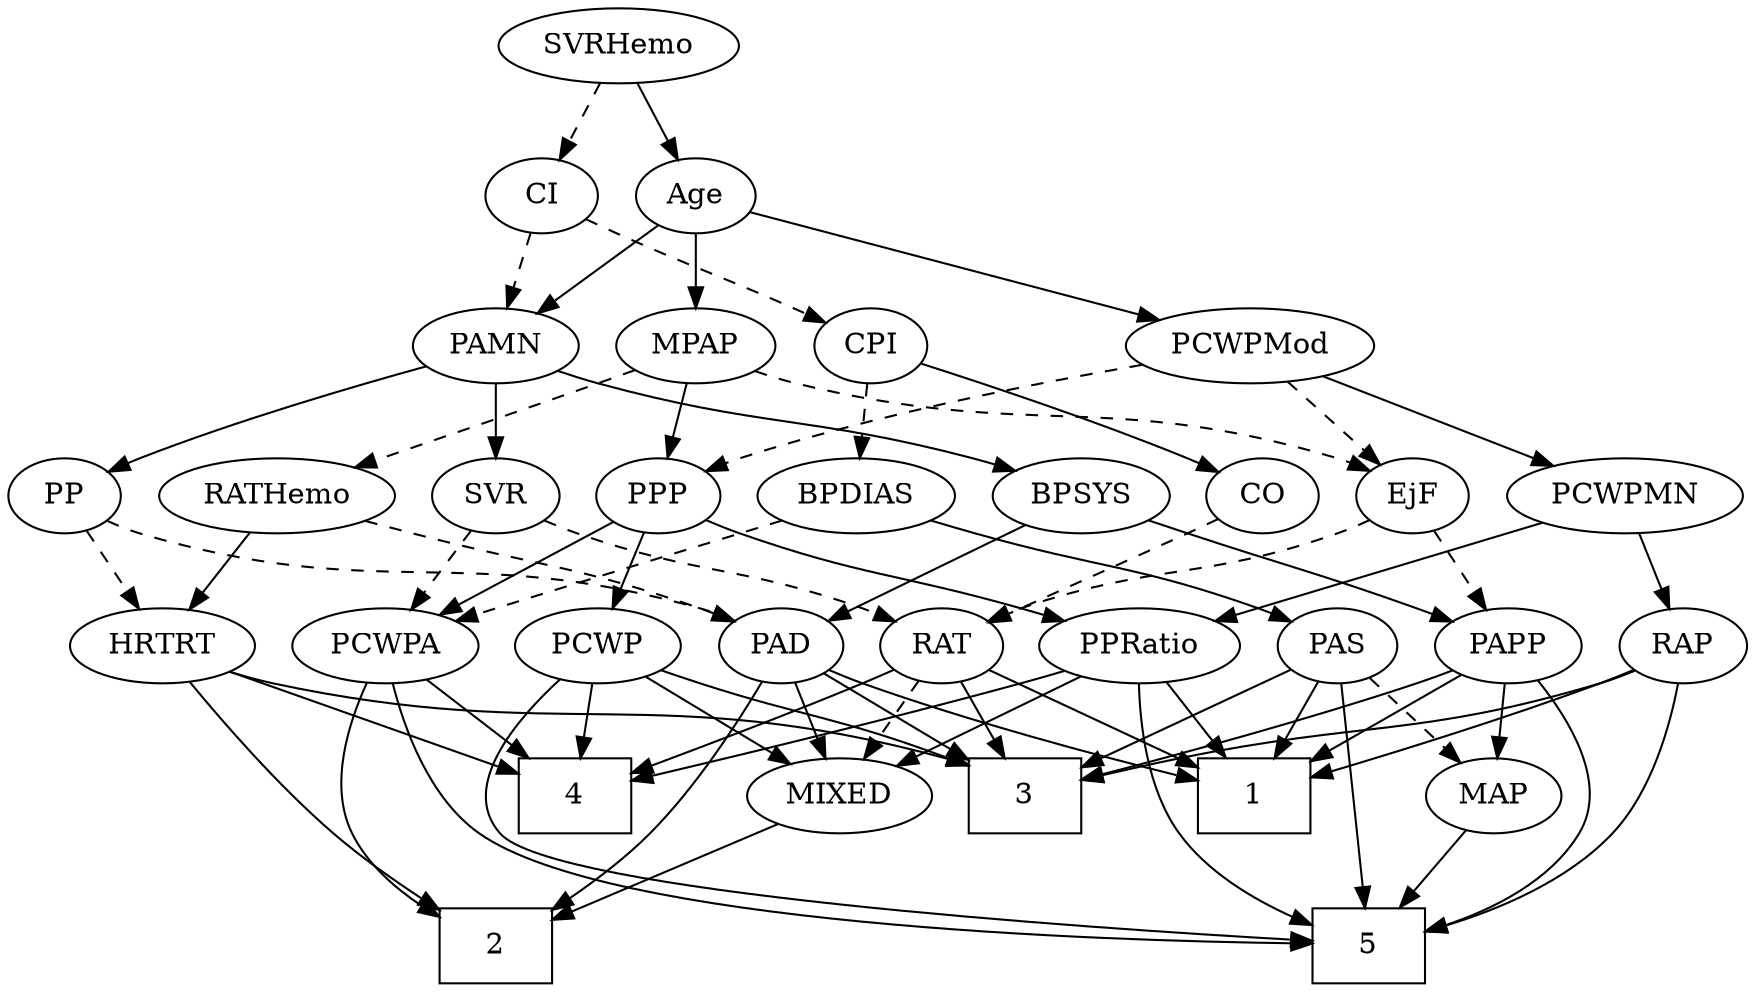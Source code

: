 strict digraph {
	graph [bb="0,0,788.84,468"];
	node [label="\N"];
	1	[height=0.5,
		pos="530.6,90",
		shape=box,
		width=0.75];
	2	[height=0.5,
		pos="331.6,18",
		shape=box,
		width=0.75];
	3	[height=0.5,
		pos="420.6,90",
		shape=box,
		width=0.75];
	4	[height=0.5,
		pos="174.6,90",
		shape=box,
		width=0.75];
	5	[height=0.5,
		pos="475.6,18",
		shape=box,
		width=0.75];
	Age	[height=0.5,
		pos="336.6,378",
		width=0.75];
	MPAP	[height=0.5,
		pos="328.6,306",
		width=0.97491];
	Age -> MPAP	[pos="e,330.55,324.1 334.62,359.7 333.74,351.98 332.68,342.71 331.69,334.11",
		style=solid];
	PAMN	[height=0.5,
		pos="419.6,306",
		width=1.011];
	Age -> PAMN	[pos="e,401.8,322.01 352.99,363.17 364.65,353.34 380.55,339.93 393.88,328.69",
		style=solid];
	PCWPMod	[height=0.5,
		pos="217.6,306",
		width=1.4443];
	Age -> PCWPMod	[pos="e,243.09,322 316.95,365.44 299.27,355.04 272.91,339.54 251.79,327.11",
		style=solid];
	EjF	[height=0.5,
		pos="493.6,234",
		width=0.75];
	RAT	[height=0.5,
		pos="411.6,162",
		width=0.75827];
	EjF -> RAT	[pos="e,427.76,176.8 477.4,219.17 465.49,209.01 449.12,195.03 435.68,183.56",
		style=dashed];
	PAPP	[height=0.5,
		pos="637.6,162",
		width=0.88464];
	EjF -> PAPP	[pos="e,613.86,174.54 514.84,222.67 538.5,211.17 577.02,192.45 604.61,179.04",
		style=dashed];
	RAP	[height=0.5,
		pos="484.6,162",
		width=0.77632];
	RAP -> 1	[pos="e,519.23,108.29 495.03,145.12 500.55,136.72 507.47,126.2 513.73,116.67",
		style=solid];
	RAP -> 3	[pos="e,436.18,108.04 471.02,146.15 462.89,137.26 452.36,125.74 443.02,115.53",
		style=solid];
	RAP -> 5	[pos="e,476.69,36.189 483.51,143.87 481.98,119.67 479.16,75.211 477.33,46.393",
		style=solid];
	MIXED	[height=0.5,
		pos="297.6,90",
		width=1.1193];
	MIXED -> 2	[pos="e,323.21,36.275 305.83,72.055 309.69,64.091 314.4,54.411 318.72,45.51",
		style=solid];
	MPAP -> EjF	[pos="e,472.36,245.25 355.95,294.24 382.18,283.8 422.82,267.34 457.6,252 459.4,251.2 461.25,250.38 463.11,249.53",
		style=dashed];
	RATHemo	[height=0.5,
		pos="327.6,234",
		width=1.3721];
	MPAP -> RATHemo	[pos="e,327.84,252.1 328.35,287.7 328.24,279.98 328.11,270.71 327.98,262.11",
		style=dashed];
	PPP	[height=0.5,
		pos="41.596,234",
		width=0.75];
	MPAP -> PPP	[pos="e,62.158,245.85 301.05,294.81 293.81,292.36 285.96,289.9 278.6,288 190.72,265.33 164.05,279.62 77.596,252 75.67,251.38 73.715,250.69 \
71.761,249.94",
		style=solid];
	BPSYS	[height=0.5,
		pos="648.6,234",
		width=1.0471];
	PAD	[height=0.5,
		pos="559.6,162",
		width=0.79437];
	BPSYS -> PAD	[pos="e,576.93,176.64 629.72,218.15 616.67,207.89 599.16,194.11 584.9,182.9",
		style=solid];
	BPSYS -> PAPP	[pos="e,640.28,180.1 645.88,215.7 644.67,207.98 643.21,198.71 641.86,190.11",
		style=solid];
	PAD -> 1	[pos="e,537.82,108.45 552.72,144.41 549.43,136.45 545.4,126.72 541.68,117.76",
		style=solid];
	PAD -> 2	[pos="e,358.98,23.225 567.01,144.58 574.56,125.07 583.05,92.579 566.6,72 554.26,56.567 432.07,35.038 368.95,24.822",
		style=solid];
	PAD -> 3	[pos="e,447.89,104.75 537.88,150.06 516.25,139.17 482.67,122.26 456.97,109.32",
		style=solid];
	PAD -> MIXED	[pos="e,333.4,98.61 537.37,150.22 532.26,147.98 526.8,145.76 521.6,144 488.99,132.96 398.83,112.78 343.34,100.76",
		style=solid];
	CO	[height=0.5,
		pos="565.6,234",
		width=0.75];
	CO -> RAT	[pos="e,433.25,173.34 544.32,222.83 539.49,220.56 534.38,218.18 529.6,216 493.38,199.5 483.82,196.5 447.6,180 446,179.27 444.36,178.52 \
442.71,177.76",
		style=dashed];
	PAS	[height=0.5,
		pos="714.6,162",
		width=0.75];
	PAS -> 1	[pos="e,557.63,99.8 693.43,150.59 688.59,148.32 683.45,146.01 678.6,144 641.21,128.52 597.5,113.2 567.32,103.04",
		style=solid];
	PAS -> 3	[pos="e,447.61,97.429 694.02,150.21 689.06,147.92 683.72,145.68 678.6,144 599.42,118.01 576.1,125.33 494.6,108 482.53,105.43 469.4,102.47 \
457.59,99.747",
		style=solid];
	PAS -> 5	[pos="e,502.8,20.665 722.31,144.56 730.21,125.03 739.17,92.512 722.6,72 696.67,39.916 575.47,26.366 513.02,21.436",
		style=solid];
	MAP	[height=0.5,
		pos="682.6,90",
		width=0.84854];
	PAS -> MAP	[pos="e,690.13,107.47 707.01,144.41 703.23,136.13 698.56,125.92 694.33,116.66",
		style=dashed];
	PAMN -> BPSYS	[pos="e,619.86,245.72 450.69,296.59 487.08,286.61 549.03,269.14 601.6,252 604.47,251.06 607.44,250.06 610.42,249.04",
		style=solid];
	SVR	[height=0.5,
		pos="114.6,234",
		width=0.77632];
	PAMN -> SVR	[pos="e,135.74,245.89 392.03,294.07 385.71,291.83 378.98,289.66 372.6,288 276.28,262.97 246.78,281.04 151.6,252 149.45,251.35 147.27,250.59 \
145.1,249.78",
		style=solid];
	PP	[height=0.5,
		pos="421.6,234",
		width=0.75];
	PAMN -> PP	[pos="e,421.11,252.1 420.09,287.7 420.31,279.98 420.58,270.71 420.82,262.11",
		style=solid];
	RATHemo -> PAD	[pos="e,537.34,173.68 364.68,221.97 371.62,219.95 378.82,217.89 385.6,216 445.82,199.21 462.64,200.84 521.6,180 523.7,179.26 525.85,178.44 \
528,177.59",
		style=dashed];
	HRTRT	[height=0.5,
		pos="326.6,162",
		width=1.1013];
	RATHemo -> HRTRT	[pos="e,326.84,180.1 327.35,215.7 327.24,207.98 327.11,198.71 326.98,190.11",
		style=solid];
	CPI	[height=0.5,
		pos="565.6,306",
		width=0.75];
	CPI -> CO	[pos="e,565.6,252.1 565.6,287.7 565.6,279.98 565.6,270.71 565.6,262.11",
		style=solid];
	BPDIAS	[height=0.5,
		pos="746.6,234",
		width=1.1735];
	CPI -> BPDIAS	[pos="e,716.33,246.7 588.52,296.13 618.17,284.67 670.3,264.5 706.56,250.48",
		style=dashed];
	RAT -> 1	[pos="e,503.35,107.03 431.25,149.44 448.38,139.36 473.68,124.48 494.46,112.26",
		style=solid];
	RAT -> 3	[pos="e,418.38,108.28 413.77,144.05 414.77,136.35 415.96,127.03 417.08,118.36",
		style=solid];
	RAT -> 4	[pos="e,201.74,97.501 390.55,150.27 385.71,148.03 380.53,145.8 375.6,144 345.6,133.07 261.07,111.93 211.7,99.919",
		style=solid];
	RAT -> MIXED	[pos="e,320.57,105.11 392.26,149.13 374.99,138.52 349.38,122.8 329.15,110.38",
		style=dashed];
	SVR -> RAT	[pos="e,391.06,173.91 135.73,222.1 140.82,219.81 146.32,217.6 151.6,216 248.07,186.68 279.27,209.82 375.6,180 377.53,179.4 379.49,178.72 \
381.44,177.98",
		style=dashed];
	PCWPA	[height=0.5,
		pos="41.596,162",
		width=1.1555];
	SVR -> PCWPA	[pos="e,57.972,178.7 99.471,218.5 89.63,209.06 76.59,196.56 65.379,185.81",
		style=dashed];
	PCWPMod -> EjF	[pos="e,473,245.74 257.92,294.47 266.69,292.26 275.94,290 284.6,288 361.12,270.34 383.13,276.94 457.6,252 459.51,251.36 461.46,250.64 \
463.41,249.87",
		style=dashed];
	PCWPMN	[height=0.5,
		pos="210.6,234",
		width=1.3902];
	PCWPMod -> PCWPMN	[pos="e,212.31,252.1 215.87,287.7 215.09,279.98 214.17,270.71 213.31,262.11",
		style=solid];
	PCWPMod -> PPP	[pos="e,62.79,245.35 182.48,292.58 153.98,282.29 112.88,266.98 77.596,252 75.783,251.23 73.927,250.42 72.061,249.59",
		style=dashed];
	PCWPA -> 2	[pos="e,304.17,20.962 41.6,143.88 42.582,123.68 47.431,90.499 67.596,72 100.23,42.064 229.15,27.41 293.97,21.814",
		style=solid];
	PCWPA -> 4	[pos="e,147.53,105.24 66.926,147.67 87.196,137 115.88,121.9 138.54,109.97",
		style=solid];
	PCWPA -> 5	[pos="e,448.53,23.338 51.557,144.36 64.917,123.66 90.691,88.984 122.6,72 219.75,20.286 258.79,52.557 367.6,36 391.19,32.409 417.67,28.244 \
438.5,24.935",
		style=solid];
	PCWPMN -> RAP	[pos="e,463.41,173.75 247.61,221.84 254.87,219.79 262.45,217.75 269.6,216 347.99,196.81 370.86,205.02 447.6,180 449.73,179.31 451.9,178.52 \
454.06,177.68",
		style=solid];
	PPRatio	[height=0.5,
		pos="229.6,162",
		width=1.1013];
	PCWPMN -> PPRatio	[pos="e,224.91,180.28 215.2,216.05 217.31,208.26 219.87,198.82 222.25,190.08",
		style=solid];
	SVRHemo	[height=0.5,
		pos="372.6,450",
		width=1.3902];
	SVRHemo -> Age	[pos="e,344.98,395.31 363.88,432.05 359.62,423.77 354.4,413.62 349.67,404.42",
		style=solid];
	CI	[height=0.5,
		pos="419.6,378",
		width=0.75];
	SVRHemo -> CI	[pos="e,408.86,394.99 383.73,432.41 389.55,423.74 396.79,412.97 403.23,403.38",
		style=dashed];
	BPDIAS -> PAS	[pos="e,722.05,179.31 738.85,216.05 735.06,207.77 730.42,197.62 726.22,188.42",
		style=solid];
	BPDIAS -> PCWPA	[pos="e,71.722,174.49 716.2,221.43 709.5,219.28 702.38,217.31 695.6,216 431.99,165.11 356.21,230.89 92.596,180 88.945,179.3 85.195,178.4 \
81.465,177.39",
		style=dashed];
	MAP -> 5	[pos="e,502.67,27.446 657.44,79.269 650.99,76.837 644.06,74.275 637.6,72 594.85,56.942 545.27,40.931 512.33,30.498",
		style=solid];
	PP -> PAD	[pos="e,537.98,173.96 442.56,222.37 465.52,210.72 502.59,191.92 528.84,178.6",
		style=dashed];
	PP -> HRTRT	[pos="e,346.54,177.7 404.17,220.16 390.43,210.04 370.99,195.71 355.01,183.93",
		style=dashed];
	PPP -> PCWPA	[pos="e,41.596,180.1 41.596,215.7 41.596,207.98 41.596,198.71 41.596,190.11",
		style=solid];
	PPP -> PPRatio	[pos="e,198.86,173.67 62.751,222.56 67.587,220.3 72.734,217.99 77.596,216 80.317,214.89 145.13,192.34 189.24,177.01",
		style=solid];
	PCWP	[height=0.5,
		pos="136.6,162",
		width=0.97491];
	PPP -> PCWP	[pos="e,117.32,177.2 59.021,220.16 73.07,209.81 93.083,195.06 109.26,183.14",
		style=solid];
	PPRatio -> 1	[pos="e,503.57,97.395 259.09,149.82 265.16,147.72 271.55,145.67 277.6,144 355.82,122.4 377.27,125.09 456.6,108 468.66,105.4 481.79,102.43 \
493.6,99.709",
		style=solid];
	PPRatio -> 4	[pos="e,188.05,108.12 216.84,144.76 210.16,136.27 201.84,125.68 194.35,116.15",
		style=solid];
	PPRatio -> 5	[pos="e,448.51,23.651 228.21,143.75 227.61,123.74 229.9,91.06 248.6,72 261.89,58.449 377.66,36.288 438.53,25.42",
		style=solid];
	PPRatio -> MIXED	[pos="e,282.23,106.82 245.03,145.12 253.89,135.99 265.19,124.36 275.04,114.22",
		style=solid];
	PCWP -> 3	[pos="e,393.55,97.297 163.36,149.9 169,147.78 174.95,145.69 180.6,144 252.91,122.33 272.92,124.45 346.6,108 358.64,105.31 371.76,102.32 \
383.57,99.599",
		style=solid];
	PCWP -> 4	[pos="e,165.13,108.45 145.6,144.41 149.97,136.37 155.32,126.51 160.23,117.47",
		style=solid];
	PCWP -> 5	[pos="e,448.52,23.263 131.17,143.96 126.04,124.15 121.4,91.66 138.6,72 172.51,33.226 316.71,44.005 367.6,36 391.18,32.291 417.65,28.124 \
438.49,24.843",
		style=solid];
	PCWP -> MIXED	[pos="e,269.63,103.16 162.46,149.75 188.93,138.25 230.32,120.25 260.32,107.21",
		style=solid];
	CI -> PAMN	[pos="e,419.6,324.1 419.6,359.7 419.6,351.98 419.6,342.71 419.6,334.11",
		style=dashed];
	CI -> CPI	[pos="e,544.34,317.19 440.83,366.82 465.7,354.9 507.08,335.06 535.31,321.52",
		style=dashed];
	PAPP -> 1	[pos="e,556.71,108.08 617.47,147.83 602.83,138.26 582.64,125.05 565.4,113.77",
		style=solid];
	PAPP -> 3	[pos="e,447.89,98.16 613.23,150.14 608.11,148 602.71,145.84 597.6,144 550.09,126.85 494.06,110.75 457.97,100.89",
		style=solid];
	PAPP -> 5	[pos="e,502.63,24.34 634.29,143.76 629.68,124.05 619.55,91.962 599.6,72 575.82,48.215 539.68,34.435 512.54,26.921",
		style=solid];
	PAPP -> MAP	[pos="e,672.22,107.15 648.03,144.76 653.6,136.11 660.56,125.27 666.78,115.6",
		style=solid];
	HRTRT -> 2	[pos="e,338.02,36.086 334.69,144.26 339.18,134.05 344.3,120.58 346.6,108 350.4,87.125 345.99,63.43 340.98,45.741",
		style=solid];
	HRTRT -> 3	[pos="e,397.71,108.04 346.53,146.15 359.06,136.83 375.47,124.61 389.66,114.04",
		style=solid];
	HRTRT -> 4	[pos="e,201.66,103.47 299.77,148.65 275.07,137.27 238.22,120.3 210.9,107.72",
		style=solid];
}
